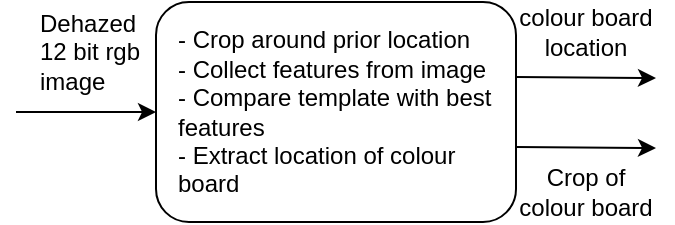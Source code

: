 <mxfile version="24.8.4">
  <diagram id="0WV-e1CkucXSKFazAjO2" name="WB_Checker_Detection">
    <mxGraphModel dx="2033" dy="1115" grid="1" gridSize="10" guides="1" tooltips="1" connect="1" arrows="1" fold="1" page="1" pageScale="1" pageWidth="850" pageHeight="1100" math="0" shadow="0">
      <root>
        <mxCell id="0" />
        <mxCell id="1" parent="0" />
        <mxCell id="AqDWA0jNtJOZt3h9N-a1-28" value="Crop of colour board" style="text;html=1;align=center;verticalAlign=middle;whiteSpace=wrap;rounded=0;" parent="1" vertex="1">
          <mxGeometry x="260" y="120" width="70" height="30" as="geometry" />
        </mxCell>
        <mxCell id="8JnmPzc3ZblM6caSnYar-1" value="" style="rounded=1;whiteSpace=wrap;html=1;" parent="1" vertex="1">
          <mxGeometry x="80" y="40" width="180" height="110" as="geometry" />
        </mxCell>
        <mxCell id="8JnmPzc3ZblM6caSnYar-24" value="&lt;div style=&quot;text-align: left;&quot;&gt;&lt;span style=&quot;&quot;&gt;- Crop around prior location&lt;/span&gt;&lt;span style=&quot;&quot;&gt;&lt;/span&gt;&lt;/div&gt;&lt;span style=&quot;&quot;&gt;&lt;div style=&quot;text-align: left;&quot;&gt;&lt;span style=&quot;background-color: initial;&quot;&gt;- Collect features from image&lt;/span&gt;&lt;/div&gt;&lt;/span&gt;&lt;div style=&quot;text-align: left;&quot;&gt;&lt;span style=&quot;&quot;&gt;- Compare template with best features&lt;/span&gt;&lt;span style=&quot;&quot;&gt;&lt;/span&gt;&lt;/div&gt;&lt;div style=&quot;text-align: left;&quot;&gt;&lt;span style=&quot;&quot;&gt;- Extract location of colour board&lt;/span&gt;&lt;span style=&quot;text-align: left;&quot;&gt;&lt;/span&gt;&lt;/div&gt;" style="text;html=1;align=center;verticalAlign=middle;whiteSpace=wrap;rounded=0;" parent="1" vertex="1">
          <mxGeometry x="90" y="60" width="170" height="70" as="geometry" />
        </mxCell>
        <mxCell id="8JnmPzc3ZblM6caSnYar-25" value="Dehazed 12 bit rgb&lt;div&gt;image&lt;/div&gt;" style="text;html=1;align=left;verticalAlign=middle;whiteSpace=wrap;rounded=0;" parent="1" vertex="1">
          <mxGeometry x="20" y="50" width="60" height="30" as="geometry" />
        </mxCell>
        <mxCell id="8JnmPzc3ZblM6caSnYar-26" value="" style="endArrow=classic;html=1;rounded=0;entryX=0;entryY=0.5;entryDx=0;entryDy=0;" parent="1" target="8JnmPzc3ZblM6caSnYar-1" edge="1">
          <mxGeometry width="50" height="50" relative="1" as="geometry">
            <mxPoint x="10" y="95" as="sourcePoint" />
            <mxPoint x="90" as="targetPoint" />
          </mxGeometry>
        </mxCell>
        <mxCell id="8JnmPzc3ZblM6caSnYar-27" value="" style="endArrow=classic;html=1;rounded=0;exitX=1;exitY=0.75;exitDx=0;exitDy=0;" parent="1" source="8JnmPzc3ZblM6caSnYar-24" edge="1">
          <mxGeometry width="50" height="50" relative="1" as="geometry">
            <mxPoint x="280" y="150" as="sourcePoint" />
            <mxPoint x="330" y="113" as="targetPoint" />
          </mxGeometry>
        </mxCell>
        <mxCell id="8JnmPzc3ZblM6caSnYar-28" value="" style="endArrow=classic;html=1;rounded=0;exitX=1;exitY=0.25;exitDx=0;exitDy=0;" parent="1" source="8JnmPzc3ZblM6caSnYar-24" edge="1">
          <mxGeometry width="50" height="50" relative="1" as="geometry">
            <mxPoint x="230" y="50" as="sourcePoint" />
            <mxPoint x="330" y="78" as="targetPoint" />
          </mxGeometry>
        </mxCell>
        <mxCell id="8JnmPzc3ZblM6caSnYar-29" value="colour board location" style="text;html=1;align=center;verticalAlign=middle;whiteSpace=wrap;rounded=0;" parent="1" vertex="1">
          <mxGeometry x="260" y="40" width="70" height="30" as="geometry" />
        </mxCell>
      </root>
    </mxGraphModel>
  </diagram>
</mxfile>
